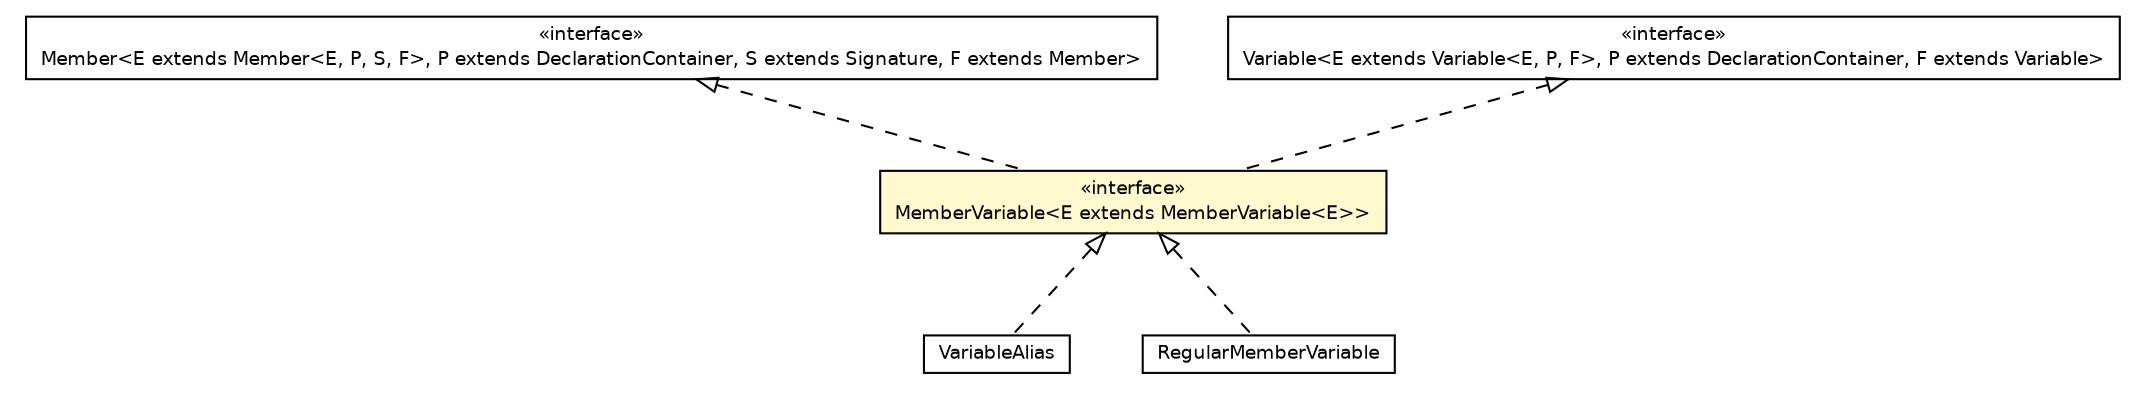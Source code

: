 #!/usr/local/bin/dot
#
# Class diagram 
# Generated by UMLGraph version 5.2 (http://www.umlgraph.org/)
#

digraph G {
	edge [fontname="Helvetica",fontsize=10,labelfontname="Helvetica",labelfontsize=10];
	node [fontname="Helvetica",fontsize=10,shape=plaintext];
	nodesep=0.25;
	ranksep=0.5;
	// chameleon.core.member.Member<E extends chameleon.core.member.Member<E, P, S, F>, P extends chameleon.core.declaration.DeclarationContainer, S extends chameleon.core.declaration.Signature, F extends chameleon.core.member.Member>
	c31620 [label=<<table title="chameleon.core.member.Member" border="0" cellborder="1" cellspacing="0" cellpadding="2" port="p" href="../member/Member.html">
		<tr><td><table border="0" cellspacing="0" cellpadding="1">
<tr><td align="center" balign="center"> &#171;interface&#187; </td></tr>
<tr><td align="center" balign="center"> Member&lt;E extends Member&lt;E, P, S, F&gt;, P extends DeclarationContainer, S extends Signature, F extends Member&gt; </td></tr>
		</table></td></tr>
		</table>>, fontname="Helvetica", fontcolor="black", fontsize=9.0];
	// chameleon.core.variable.VariableAlias
	c31731 [label=<<table title="chameleon.core.variable.VariableAlias" border="0" cellborder="1" cellspacing="0" cellpadding="2" port="p" href="./VariableAlias.html">
		<tr><td><table border="0" cellspacing="0" cellpadding="1">
<tr><td align="center" balign="center"> VariableAlias </td></tr>
		</table></td></tr>
		</table>>, fontname="Helvetica", fontcolor="black", fontsize=9.0];
	// chameleon.core.variable.Variable<E extends chameleon.core.variable.Variable<E, P, F>, P extends chameleon.core.declaration.DeclarationContainer, F extends chameleon.core.variable.Variable>
	c31732 [label=<<table title="chameleon.core.variable.Variable" border="0" cellborder="1" cellspacing="0" cellpadding="2" port="p" href="./Variable.html">
		<tr><td><table border="0" cellspacing="0" cellpadding="1">
<tr><td align="center" balign="center"> &#171;interface&#187; </td></tr>
<tr><td align="center" balign="center"> Variable&lt;E extends Variable&lt;E, P, F&gt;, P extends DeclarationContainer, F extends Variable&gt; </td></tr>
		</table></td></tr>
		</table>>, fontname="Helvetica", fontcolor="black", fontsize=9.0];
	// chameleon.core.variable.RegularMemberVariable
	c31734 [label=<<table title="chameleon.core.variable.RegularMemberVariable" border="0" cellborder="1" cellspacing="0" cellpadding="2" port="p" href="./RegularMemberVariable.html">
		<tr><td><table border="0" cellspacing="0" cellpadding="1">
<tr><td align="center" balign="center"> RegularMemberVariable </td></tr>
		</table></td></tr>
		</table>>, fontname="Helvetica", fontcolor="black", fontsize=9.0];
	// chameleon.core.variable.MemberVariable<E extends chameleon.core.variable.MemberVariable<E>>
	c31735 [label=<<table title="chameleon.core.variable.MemberVariable" border="0" cellborder="1" cellspacing="0" cellpadding="2" port="p" bgcolor="lemonChiffon" href="./MemberVariable.html">
		<tr><td><table border="0" cellspacing="0" cellpadding="1">
<tr><td align="center" balign="center"> &#171;interface&#187; </td></tr>
<tr><td align="center" balign="center"> MemberVariable&lt;E extends MemberVariable&lt;E&gt;&gt; </td></tr>
		</table></td></tr>
		</table>>, fontname="Helvetica", fontcolor="black", fontsize=9.0];
	//chameleon.core.variable.VariableAlias implements chameleon.core.variable.MemberVariable<E extends chameleon.core.variable.MemberVariable<E>>
	c31735:p -> c31731:p [dir=back,arrowtail=empty,style=dashed];
	//chameleon.core.variable.RegularMemberVariable implements chameleon.core.variable.MemberVariable<E extends chameleon.core.variable.MemberVariable<E>>
	c31735:p -> c31734:p [dir=back,arrowtail=empty,style=dashed];
	//chameleon.core.variable.MemberVariable<E extends chameleon.core.variable.MemberVariable<E>> implements chameleon.core.variable.Variable<E extends chameleon.core.variable.Variable<E, P, F>, P extends chameleon.core.declaration.DeclarationContainer, F extends chameleon.core.variable.Variable>
	c31732:p -> c31735:p [dir=back,arrowtail=empty,style=dashed];
	//chameleon.core.variable.MemberVariable<E extends chameleon.core.variable.MemberVariable<E>> implements chameleon.core.member.Member<E extends chameleon.core.member.Member<E, P, S, F>, P extends chameleon.core.declaration.DeclarationContainer, S extends chameleon.core.declaration.Signature, F extends chameleon.core.member.Member>
	c31620:p -> c31735:p [dir=back,arrowtail=empty,style=dashed];
}

